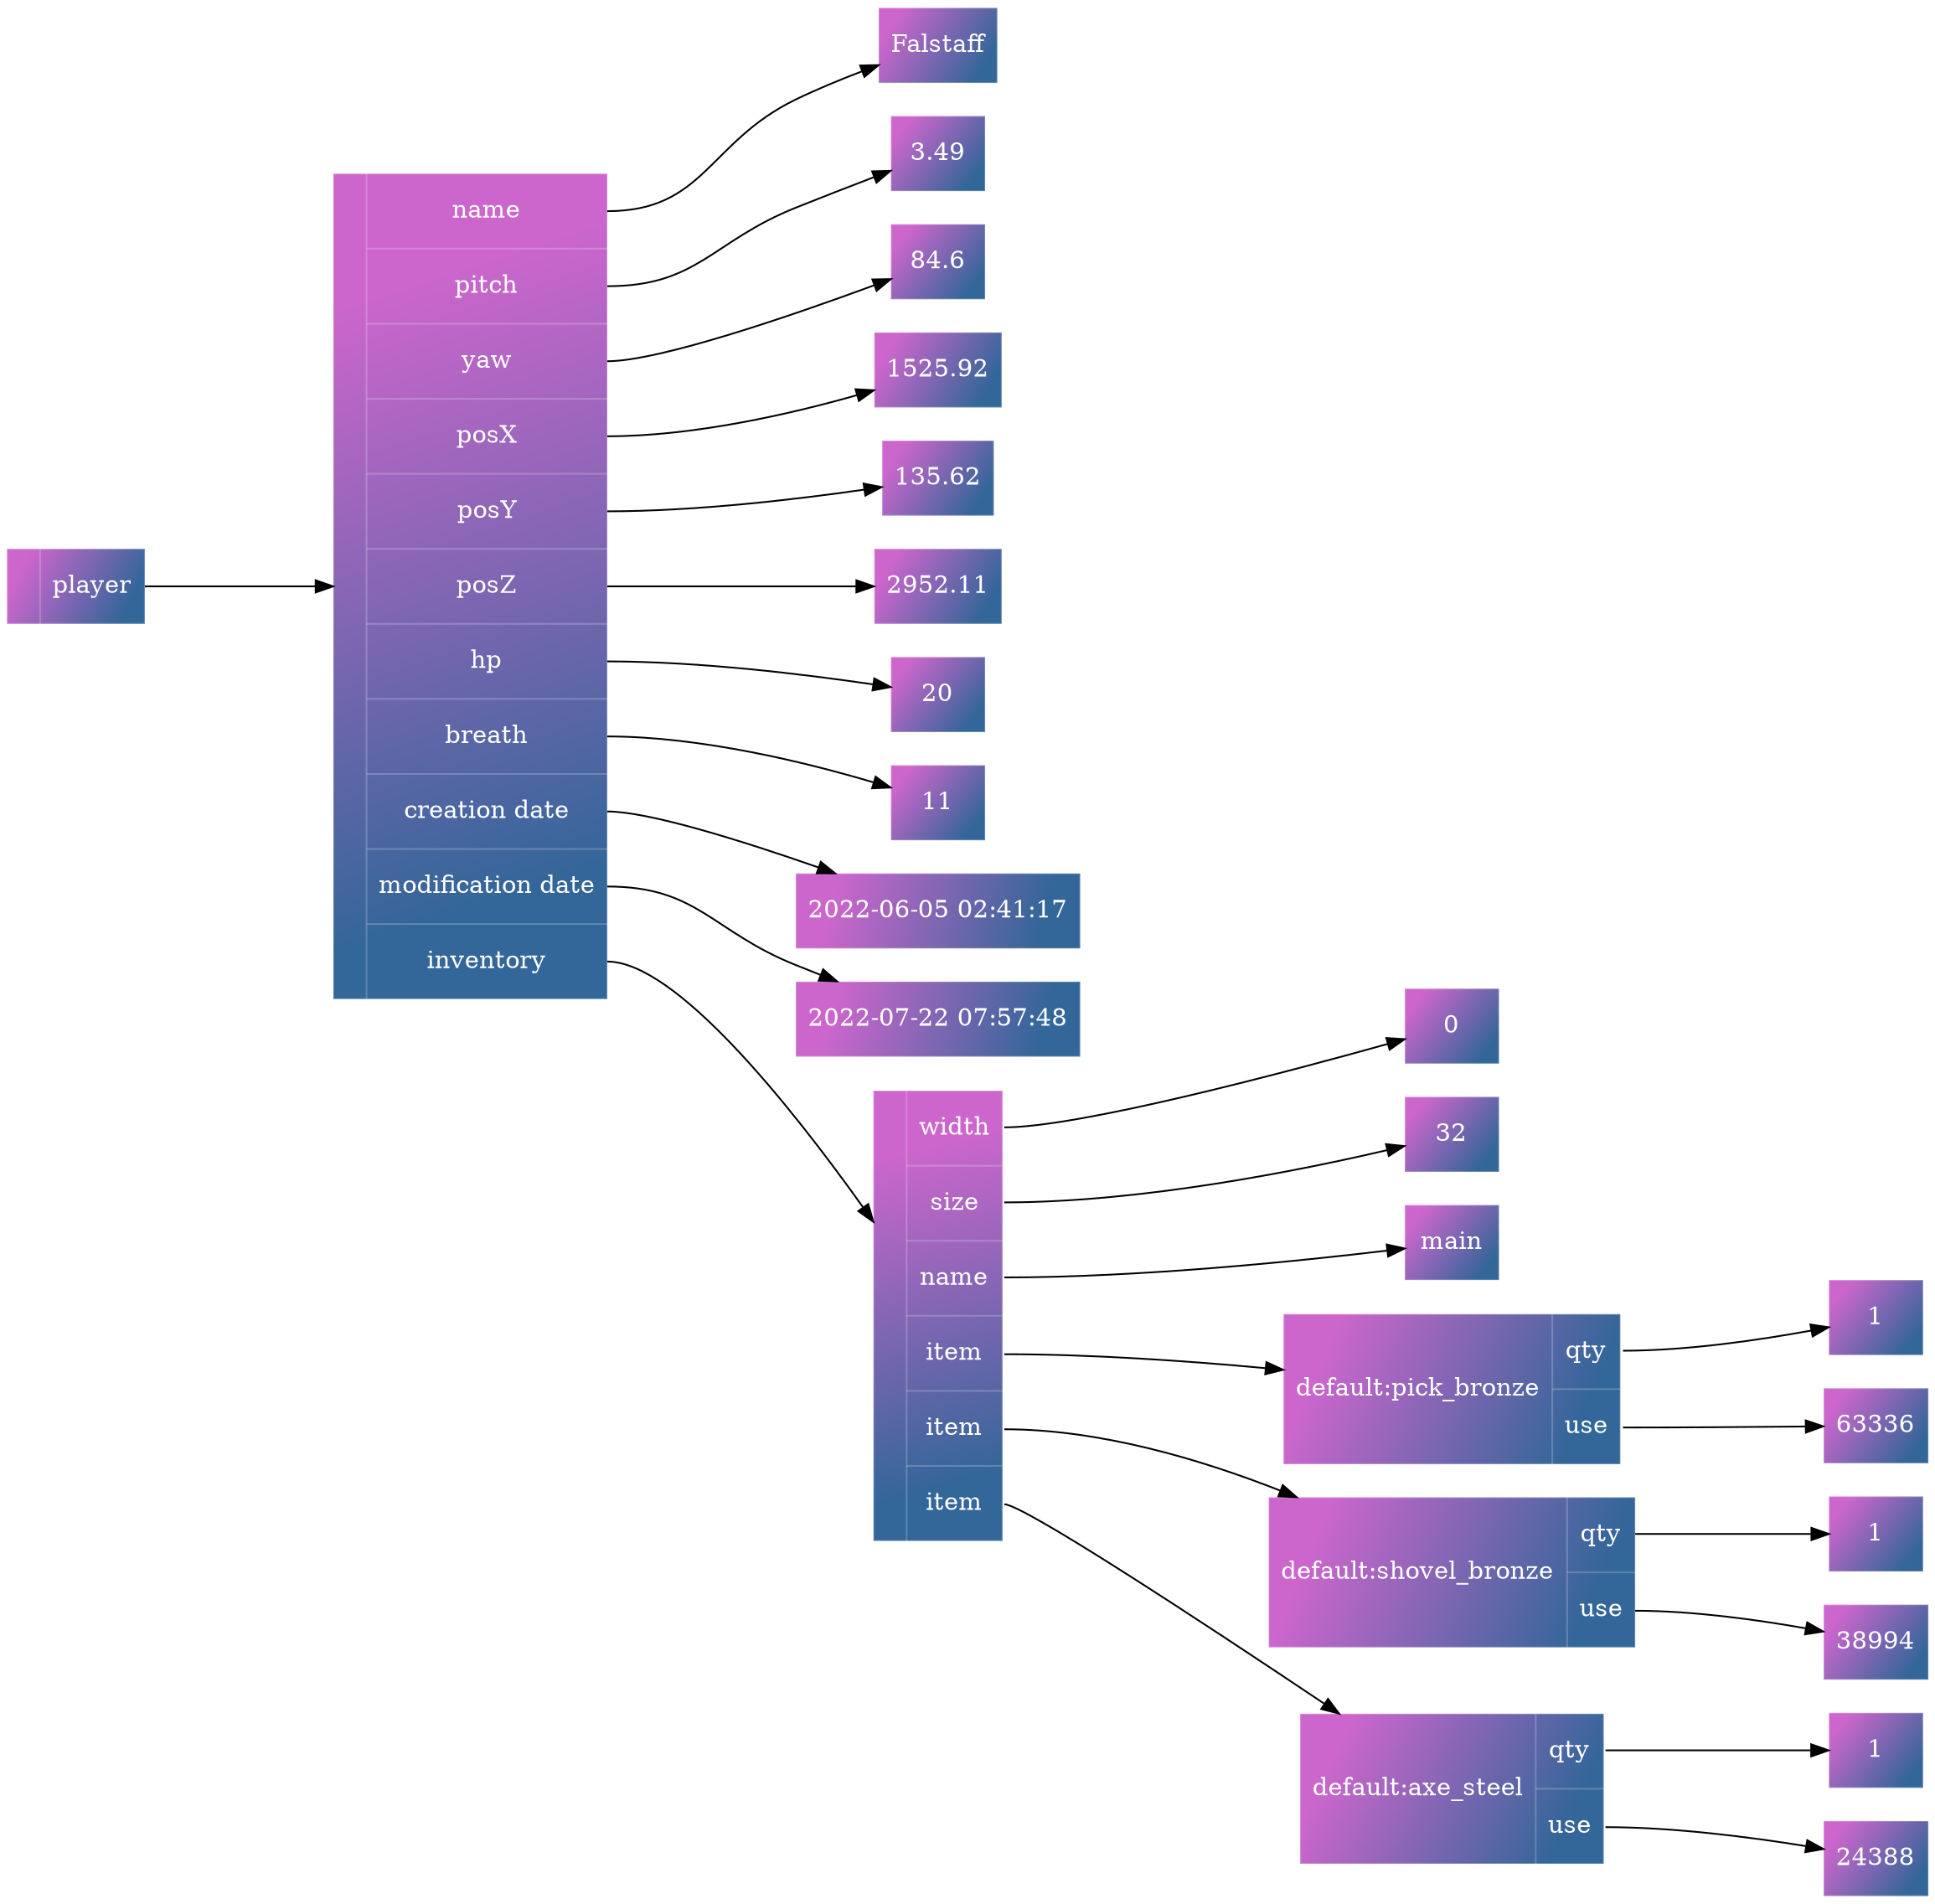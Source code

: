 digraph player {
        rankdir=LR;
        ranksep=1.5;
        
        node [shape=record, style="filled", fillcolor="#cc66cc:#336699", gradientangle=315, fontcolor=white, color="#fefefe33", margin=".1,.2"];
        root [label="{|<1>player}"];
        root:1 -> player;
        player [label="{|{<1>name|<2>pitch|<3>yaw|<4>posX|<5>posY|<6>posZ|<7>hp|<8>breath|<9>creation date|<10>modification date|<11>inventory}}"];
        inventory [label="{|{<1>width|<2>size|<3>name|<4>item|<5>item|<6>item}}"];
        item1 [label="{default:pick_bronze|{<1>qty|<2>use}}"];
        item2 [label="{default:shovel_bronze|{<1>qty|<2>use}}"];
        item3 [label="{default:axe_steel|{<1>qty|<2>use}}"];

        player:1 -> Falstaff;
        player:2 -> 3.49;
        player:3 -> 84.6;
        player:4 -> 1525.92;
        player:5 -> 135.62;
        player:6 -> 2952.11;
        player:7 -> 20;
        player:8 -> 11;
        player:9 -> "2022-06-05 02:41:17";
        player:10 -> "2022-07-22 07:57:48";
        player:11 -> inventory;

        inventory:1 -> 0;
        inventory:2 -> 32;
        inventory:3 -> main;

        q1, q2, q3 [label="1"];
        inventory:4 -> item1;
        item1:1 -> q1;
        item1:2 -> 63336;

        inventory:5 -> item2;
        item2:1 -> q2;
        item2:2 -> 38994;

        inventory:6 -> item3;
        item3:1 -> q3;
        item3:2 -> 24388;
}

